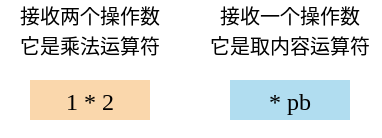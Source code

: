 <mxfile version="22.1.15" type="device">
  <diagram name="Page-1" id="xCV3qbr-aHJIMHQM99jd">
    <mxGraphModel dx="477" dy="327" grid="1" gridSize="10" guides="1" tooltips="1" connect="1" arrows="1" fold="1" page="1" pageScale="1" pageWidth="850" pageHeight="1100" math="0" shadow="0">
      <root>
        <mxCell id="0" />
        <mxCell id="1" parent="0" />
        <mxCell id="XeMqBI3337VZsXZ9aHH5-29" value="&lt;p style=&quot;line-height: 100%;&quot;&gt;&lt;font face=&quot;Consolas&quot;&gt;1 * 2&lt;/font&gt;&lt;/p&gt;" style="rounded=0;whiteSpace=wrap;html=1;strokeColor=none;fillColor=#fad7ac;align=center;" parent="1" vertex="1">
          <mxGeometry x="260" y="220" width="60" height="20" as="geometry" />
        </mxCell>
        <mxCell id="XeMqBI3337VZsXZ9aHH5-33" value="&lt;p style=&quot;line-height: 100%;&quot;&gt;&lt;font face=&quot;Consolas&quot;&gt;* pb&lt;/font&gt;&lt;/p&gt;" style="rounded=0;whiteSpace=wrap;html=1;strokeColor=none;fillColor=#b1ddf0;align=center;" parent="1" vertex="1">
          <mxGeometry x="360" y="220" width="60" height="20" as="geometry" />
        </mxCell>
        <mxCell id="oNO306sJsqmNnjWj1zl3-2" value="&lt;font style=&quot;font-size: 10px;&quot;&gt;接收两个操作数&lt;br&gt;它是乘法运算符&lt;/font&gt;" style="text;html=1;strokeColor=none;fillColor=none;align=center;verticalAlign=middle;whiteSpace=wrap;rounded=0;" vertex="1" parent="1">
          <mxGeometry x="245" y="180" width="90" height="30" as="geometry" />
        </mxCell>
        <mxCell id="oNO306sJsqmNnjWj1zl3-3" value="&lt;font style=&quot;font-size: 10px;&quot;&gt;接收一个操作数&lt;br&gt;它是取内容运算符&lt;/font&gt;" style="text;html=1;strokeColor=none;fillColor=none;align=center;verticalAlign=middle;whiteSpace=wrap;rounded=0;" vertex="1" parent="1">
          <mxGeometry x="345" y="180" width="90" height="30" as="geometry" />
        </mxCell>
      </root>
    </mxGraphModel>
  </diagram>
</mxfile>
